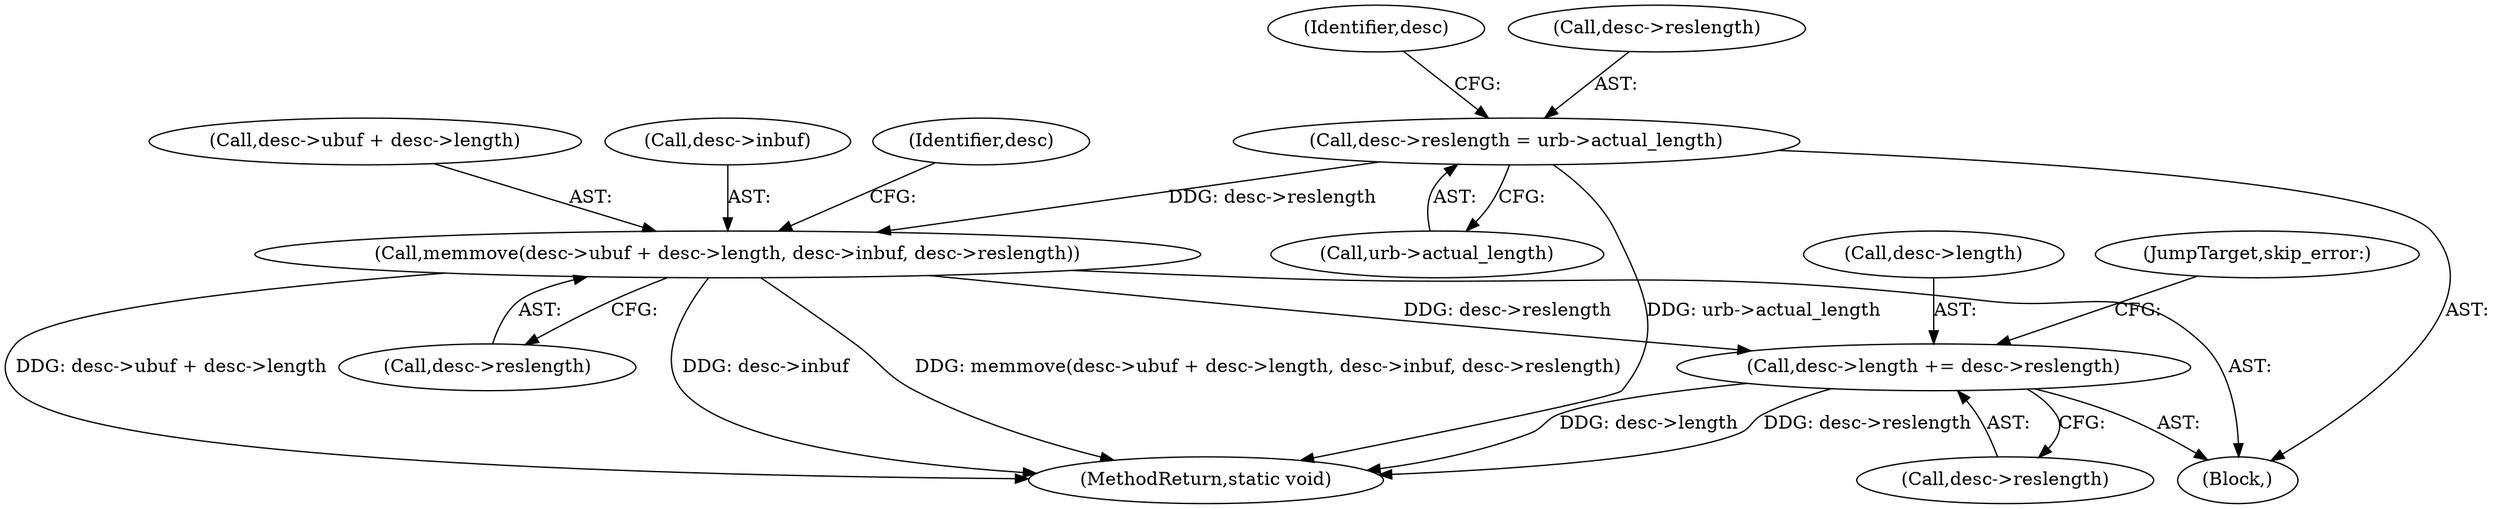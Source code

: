 digraph "1_linux_c0f5ecee4e741667b2493c742b60b6218d40b3aa@API" {
"1000195" [label="(Call,memmove(desc->ubuf + desc->length, desc->inbuf, desc->reslength))"];
"1000188" [label="(Call,desc->reslength = urb->actual_length)"];
"1000209" [label="(Call,desc->length += desc->reslength)"];
"1000192" [label="(Call,urb->actual_length)"];
"1000102" [label="(Block,)"];
"1000210" [label="(Call,desc->length)"];
"1000196" [label="(Call,desc->ubuf + desc->length)"];
"1000198" [label="(Identifier,desc)"];
"1000213" [label="(Call,desc->reslength)"];
"1000195" [label="(Call,memmove(desc->ubuf + desc->length, desc->inbuf, desc->reslength))"];
"1000203" [label="(Call,desc->inbuf)"];
"1000189" [label="(Call,desc->reslength)"];
"1000216" [label="(JumpTarget,skip_error:)"];
"1000233" [label="(MethodReturn,static void)"];
"1000188" [label="(Call,desc->reslength = urb->actual_length)"];
"1000206" [label="(Call,desc->reslength)"];
"1000209" [label="(Call,desc->length += desc->reslength)"];
"1000211" [label="(Identifier,desc)"];
"1000195" -> "1000102"  [label="AST: "];
"1000195" -> "1000206"  [label="CFG: "];
"1000196" -> "1000195"  [label="AST: "];
"1000203" -> "1000195"  [label="AST: "];
"1000206" -> "1000195"  [label="AST: "];
"1000211" -> "1000195"  [label="CFG: "];
"1000195" -> "1000233"  [label="DDG: memmove(desc->ubuf + desc->length, desc->inbuf, desc->reslength)"];
"1000195" -> "1000233"  [label="DDG: desc->inbuf"];
"1000195" -> "1000233"  [label="DDG: desc->ubuf + desc->length"];
"1000188" -> "1000195"  [label="DDG: desc->reslength"];
"1000195" -> "1000209"  [label="DDG: desc->reslength"];
"1000188" -> "1000102"  [label="AST: "];
"1000188" -> "1000192"  [label="CFG: "];
"1000189" -> "1000188"  [label="AST: "];
"1000192" -> "1000188"  [label="AST: "];
"1000198" -> "1000188"  [label="CFG: "];
"1000188" -> "1000233"  [label="DDG: urb->actual_length"];
"1000209" -> "1000102"  [label="AST: "];
"1000209" -> "1000213"  [label="CFG: "];
"1000210" -> "1000209"  [label="AST: "];
"1000213" -> "1000209"  [label="AST: "];
"1000216" -> "1000209"  [label="CFG: "];
"1000209" -> "1000233"  [label="DDG: desc->length"];
"1000209" -> "1000233"  [label="DDG: desc->reslength"];
}

